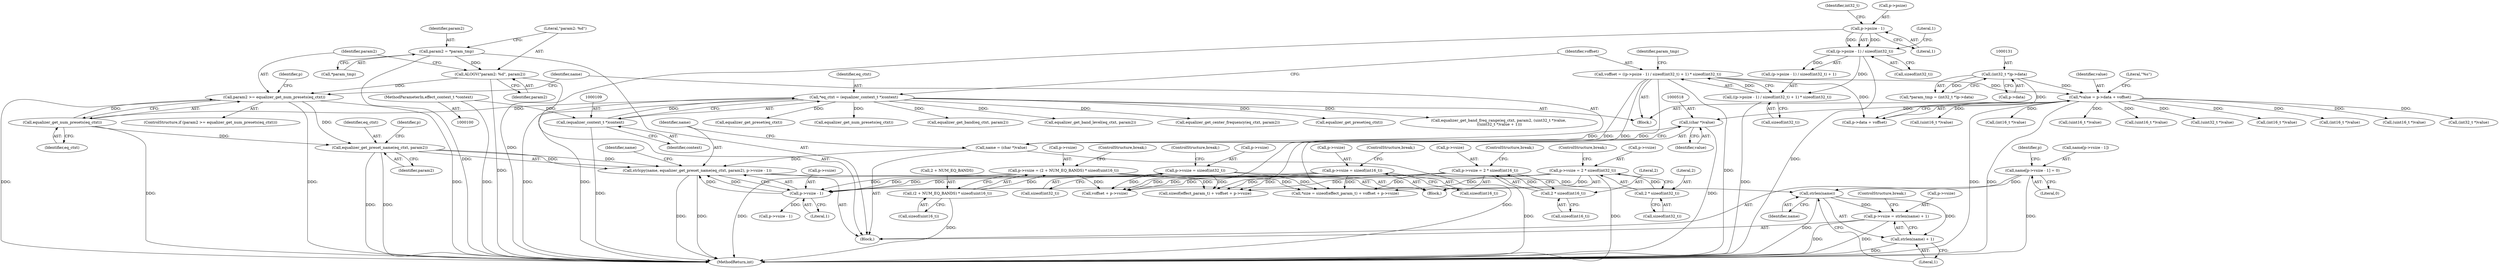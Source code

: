 digraph "0_Android_d72ea85c78a1a68bf99fd5804ad9784b4102fe57@API" {
"1000544" [label="(Call,strlen(name))"];
"1000530" [label="(Call,name[p->vsize - 1] = 0)"];
"1000520" [label="(Call,strlcpy(name, equalizer_get_preset_name(eq_ctxt, param2), p->vsize - 1))"];
"1000515" [label="(Call,name = (char *)value)"];
"1000517" [label="(Call,(char *)value)"];
"1000144" [label="(Call,*value = p->data + voffset)"];
"1000130" [label="(Call,(int32_t *)p->data)"];
"1000112" [label="(Call,voffset = ((p->psize - 1) / sizeof(int32_t) + 1) * sizeof(int32_t))"];
"1000114" [label="(Call,((p->psize - 1) / sizeof(int32_t) + 1) * sizeof(int32_t))"];
"1000116" [label="(Call,(p->psize - 1) / sizeof(int32_t))"];
"1000117" [label="(Call,p->psize - 1)"];
"1000522" [label="(Call,equalizer_get_preset_name(eq_ctxt, param2))"];
"1000505" [label="(Call,equalizer_get_num_presets(eq_ctxt))"];
"1000106" [label="(Call,*eq_ctxt = (equalizer_context_t *)context)"];
"1000108" [label="(Call,(equalizer_context_t *)context)"];
"1000101" [label="(MethodParameterIn,effect_context_t *context)"];
"1000503" [label="(Call,param2 >= equalizer_get_num_presets(eq_ctxt))"];
"1000499" [label="(Call,ALOGV(\"param2: %d\", param2))"];
"1000495" [label="(Call,param2 = *param_tmp)"];
"1000525" [label="(Call,p->vsize - 1)"];
"1000181" [label="(Call,p->vsize = sizeof(int16_t))"];
"1000229" [label="(Call,p->vsize = 2 * sizeof(int32_t))"];
"1000233" [label="(Call,2 * sizeof(int32_t))"];
"1000204" [label="(Call,p->vsize = 2 * sizeof(int16_t))"];
"1000208" [label="(Call,2 * sizeof(int16_t))"];
"1000252" [label="(Call,p->vsize = sizeof(int32_t))"];
"1000279" [label="(Call,p->vsize = (2 + NUM_EQ_BANDS) * sizeof(uint16_t))"];
"1000283" [label="(Call,(2 + NUM_EQ_BANDS) * sizeof(uint16_t))"];
"1000539" [label="(Call,p->vsize = strlen(name) + 1)"];
"1000543" [label="(Call,strlen(name) + 1)"];
"1000538" [label="(Literal,0)"];
"1000116" [label="(Call,(p->psize - 1) / sizeof(int32_t))"];
"1000483" [label="(Call,(uint16_t *)value)"];
"1000303" [label="(Call,voffset + p->vsize)"];
"1000544" [label="(Call,strlen(name))"];
"1000532" [label="(Identifier,name)"];
"1000205" [label="(Call,p->vsize)"];
"1000454" [label="(Call,(uint16_t *)value)"];
"1000519" [label="(Identifier,value)"];
"1000125" [label="(Call,sizeof(int32_t))"];
"1000235" [label="(Call,sizeof(int32_t))"];
"1000520" [label="(Call,strlcpy(name, equalizer_get_preset_name(eq_ctxt, param2), p->vsize - 1))"];
"1000506" [label="(Identifier,eq_ctxt)"];
"1000110" [label="(Identifier,context)"];
"1000300" [label="(Call,sizeof(effect_param_t) + voffset + p->vsize)"];
"1000432" [label="(Call,equalizer_get_band_freq_range(eq_ctxt, param2, (uint32_t *)value,\n ((uint32_t *)value + 1)))"];
"1000208" [label="(Call,2 * sizeof(int16_t))"];
"1000529" [label="(Literal,1)"];
"1000128" [label="(Call,*param_tmp = (int32_t *)p->data)"];
"1000539" [label="(Call,p->vsize = strlen(name) + 1)"];
"1000287" [label="(Call,sizeof(uint16_t))"];
"1000516" [label="(Identifier,name)"];
"1000435" [label="(Call,(uint32_t *)value)"];
"1000256" [label="(Call,sizeof(int32_t))"];
"1000230" [label="(Call,p->vsize)"];
"1000606" [label="(MethodReturn,int)"];
"1000565" [label="(Call,equalizer_get_preset(eq_ctxt))"];
"1000280" [label="(Call,p->vsize)"];
"1000521" [label="(Identifier,name)"];
"1000132" [label="(Call,p->data)"];
"1000374" [label="(Call,(int16_t *)value)"];
"1000500" [label="(Literal,\"param2: %d\")"];
"1000547" [label="(ControlStructure,break;)"];
"1000258" [label="(ControlStructure,break;)"];
"1000488" [label="(Call,equalizer_get_num_presets(eq_ctxt))"];
"1000121" [label="(Literal,1)"];
"1000526" [label="(Call,p->vsize)"];
"1000459" [label="(Call,equalizer_get_band(eq_ctxt, param2))"];
"1000101" [label="(MethodParameterIn,effect_context_t *context)"];
"1000318" [label="(Block,)"];
"1000113" [label="(Identifier,voffset)"];
"1000289" [label="(ControlStructure,break;)"];
"1000181" [label="(Call,p->vsize = sizeof(int16_t))"];
"1000185" [label="(Call,sizeof(int16_t))"];
"1000117" [label="(Call,p->psize - 1)"];
"1000162" [label="(Block,)"];
"1000108" [label="(Call,(equalizer_context_t *)context)"];
"1000204" [label="(Call,p->vsize = 2 * sizeof(int16_t))"];
"1000497" [label="(Call,*param_tmp)"];
"1000504" [label="(Identifier,param2)"];
"1000104" [label="(Block,)"];
"1000545" [label="(Identifier,name)"];
"1000533" [label="(Call,p->vsize - 1)"];
"1000523" [label="(Identifier,eq_ctxt)"];
"1000543" [label="(Call,strlen(name) + 1)"];
"1000284" [label="(Call,2 + NUM_EQ_BANDS)"];
"1000515" [label="(Call,name = (char *)value)"];
"1000546" [label="(Literal,1)"];
"1000233" [label="(Call,2 * sizeof(int32_t))"];
"1000112" [label="(Call,voffset = ((p->psize - 1) / sizeof(int32_t) + 1) * sizeof(int32_t))"];
"1000499" [label="(Call,ALOGV(\"param2: %d\", param2))"];
"1000510" [label="(Identifier,p)"];
"1000530" [label="(Call,name[p->vsize - 1] = 0)"];
"1000495" [label="(Call,param2 = *param_tmp)"];
"1000144" [label="(Call,*value = p->data + voffset)"];
"1000129" [label="(Identifier,param_tmp)"];
"1000540" [label="(Call,p->vsize)"];
"1000114" [label="(Call,((p->psize - 1) / sizeof(int32_t) + 1) * sizeof(int32_t))"];
"1000124" [label="(Literal,1)"];
"1000379" [label="(Call,equalizer_get_band_level(eq_ctxt, param2))"];
"1000496" [label="(Identifier,param2)"];
"1000115" [label="(Call,(p->psize - 1) / sizeof(int32_t) + 1)"];
"1000556" [label="(Call,(int16_t *)value)"];
"1000522" [label="(Call,equalizer_get_preset_name(eq_ctxt, param2))"];
"1000408" [label="(Call,equalizer_get_center_frequency(eq_ctxt, param2))"];
"1000283" [label="(Call,(2 + NUM_EQ_BANDS) * sizeof(uint16_t))"];
"1000210" [label="(Call,sizeof(int16_t))"];
"1000469" [label="(Call,(uint16_t *)value)"];
"1000541" [label="(Identifier,p)"];
"1000122" [label="(Call,sizeof(int32_t))"];
"1000253" [label="(Call,p->vsize)"];
"1000525" [label="(Call,p->vsize - 1)"];
"1000145" [label="(Identifier,value)"];
"1000474" [label="(Call,equalizer_get_preset(eq_ctxt))"];
"1000153" [label="(Literal,\"%s\")"];
"1000209" [label="(Literal,2)"];
"1000505" [label="(Call,equalizer_get_num_presets(eq_ctxt))"];
"1000531" [label="(Call,name[p->vsize - 1])"];
"1000123" [label="(Identifier,int32_t)"];
"1000234" [label="(Literal,2)"];
"1000107" [label="(Identifier,eq_ctxt)"];
"1000501" [label="(Identifier,param2)"];
"1000252" [label="(Call,p->vsize = sizeof(int32_t))"];
"1000187" [label="(ControlStructure,break;)"];
"1000212" [label="(ControlStructure,break;)"];
"1000524" [label="(Identifier,param2)"];
"1000503" [label="(Call,param2 >= equalizer_get_num_presets(eq_ctxt))"];
"1000229" [label="(Call,p->vsize = 2 * sizeof(int32_t))"];
"1000237" [label="(ControlStructure,break;)"];
"1000118" [label="(Call,p->psize)"];
"1000502" [label="(ControlStructure,if (param2 >= equalizer_get_num_presets(eq_ctxt)))"];
"1000517" [label="(Call,(char *)value)"];
"1000405" [label="(Call,(int32_t *)value)"];
"1000182" [label="(Call,p->vsize)"];
"1000325" [label="(Call,(uint16_t *)value)"];
"1000527" [label="(Identifier,p)"];
"1000106" [label="(Call,*eq_ctxt = (equalizer_context_t *)context)"];
"1000279" [label="(Call,p->vsize = (2 + NUM_EQ_BANDS) * sizeof(uint16_t))"];
"1000297" [label="(Call,*size = sizeof(effect_param_t) + voffset + p->vsize)"];
"1000130" [label="(Call,(int32_t *)p->data)"];
"1000338" [label="(Call,(int16_t *)value)"];
"1000146" [label="(Call,p->data + voffset)"];
"1000544" -> "1000543"  [label="AST: "];
"1000544" -> "1000545"  [label="CFG: "];
"1000545" -> "1000544"  [label="AST: "];
"1000546" -> "1000544"  [label="CFG: "];
"1000544" -> "1000606"  [label="DDG: "];
"1000544" -> "1000539"  [label="DDG: "];
"1000544" -> "1000543"  [label="DDG: "];
"1000530" -> "1000544"  [label="DDG: "];
"1000520" -> "1000544"  [label="DDG: "];
"1000530" -> "1000318"  [label="AST: "];
"1000530" -> "1000538"  [label="CFG: "];
"1000531" -> "1000530"  [label="AST: "];
"1000538" -> "1000530"  [label="AST: "];
"1000541" -> "1000530"  [label="CFG: "];
"1000530" -> "1000606"  [label="DDG: "];
"1000520" -> "1000318"  [label="AST: "];
"1000520" -> "1000525"  [label="CFG: "];
"1000521" -> "1000520"  [label="AST: "];
"1000522" -> "1000520"  [label="AST: "];
"1000525" -> "1000520"  [label="AST: "];
"1000532" -> "1000520"  [label="CFG: "];
"1000520" -> "1000606"  [label="DDG: "];
"1000520" -> "1000606"  [label="DDG: "];
"1000515" -> "1000520"  [label="DDG: "];
"1000522" -> "1000520"  [label="DDG: "];
"1000522" -> "1000520"  [label="DDG: "];
"1000525" -> "1000520"  [label="DDG: "];
"1000525" -> "1000520"  [label="DDG: "];
"1000515" -> "1000318"  [label="AST: "];
"1000515" -> "1000517"  [label="CFG: "];
"1000516" -> "1000515"  [label="AST: "];
"1000517" -> "1000515"  [label="AST: "];
"1000521" -> "1000515"  [label="CFG: "];
"1000515" -> "1000606"  [label="DDG: "];
"1000517" -> "1000515"  [label="DDG: "];
"1000517" -> "1000519"  [label="CFG: "];
"1000518" -> "1000517"  [label="AST: "];
"1000519" -> "1000517"  [label="AST: "];
"1000517" -> "1000606"  [label="DDG: "];
"1000144" -> "1000517"  [label="DDG: "];
"1000144" -> "1000104"  [label="AST: "];
"1000144" -> "1000146"  [label="CFG: "];
"1000145" -> "1000144"  [label="AST: "];
"1000146" -> "1000144"  [label="AST: "];
"1000153" -> "1000144"  [label="CFG: "];
"1000144" -> "1000606"  [label="DDG: "];
"1000144" -> "1000606"  [label="DDG: "];
"1000130" -> "1000144"  [label="DDG: "];
"1000112" -> "1000144"  [label="DDG: "];
"1000144" -> "1000325"  [label="DDG: "];
"1000144" -> "1000338"  [label="DDG: "];
"1000144" -> "1000374"  [label="DDG: "];
"1000144" -> "1000405"  [label="DDG: "];
"1000144" -> "1000435"  [label="DDG: "];
"1000144" -> "1000454"  [label="DDG: "];
"1000144" -> "1000469"  [label="DDG: "];
"1000144" -> "1000483"  [label="DDG: "];
"1000144" -> "1000556"  [label="DDG: "];
"1000130" -> "1000128"  [label="AST: "];
"1000130" -> "1000132"  [label="CFG: "];
"1000131" -> "1000130"  [label="AST: "];
"1000132" -> "1000130"  [label="AST: "];
"1000128" -> "1000130"  [label="CFG: "];
"1000130" -> "1000128"  [label="DDG: "];
"1000130" -> "1000146"  [label="DDG: "];
"1000112" -> "1000104"  [label="AST: "];
"1000112" -> "1000114"  [label="CFG: "];
"1000113" -> "1000112"  [label="AST: "];
"1000114" -> "1000112"  [label="AST: "];
"1000129" -> "1000112"  [label="CFG: "];
"1000112" -> "1000606"  [label="DDG: "];
"1000114" -> "1000112"  [label="DDG: "];
"1000112" -> "1000146"  [label="DDG: "];
"1000112" -> "1000297"  [label="DDG: "];
"1000112" -> "1000300"  [label="DDG: "];
"1000112" -> "1000303"  [label="DDG: "];
"1000114" -> "1000125"  [label="CFG: "];
"1000115" -> "1000114"  [label="AST: "];
"1000125" -> "1000114"  [label="AST: "];
"1000114" -> "1000606"  [label="DDG: "];
"1000116" -> "1000114"  [label="DDG: "];
"1000116" -> "1000115"  [label="AST: "];
"1000116" -> "1000122"  [label="CFG: "];
"1000117" -> "1000116"  [label="AST: "];
"1000122" -> "1000116"  [label="AST: "];
"1000124" -> "1000116"  [label="CFG: "];
"1000116" -> "1000606"  [label="DDG: "];
"1000116" -> "1000115"  [label="DDG: "];
"1000117" -> "1000116"  [label="DDG: "];
"1000117" -> "1000116"  [label="DDG: "];
"1000117" -> "1000121"  [label="CFG: "];
"1000118" -> "1000117"  [label="AST: "];
"1000121" -> "1000117"  [label="AST: "];
"1000123" -> "1000117"  [label="CFG: "];
"1000117" -> "1000606"  [label="DDG: "];
"1000522" -> "1000524"  [label="CFG: "];
"1000523" -> "1000522"  [label="AST: "];
"1000524" -> "1000522"  [label="AST: "];
"1000527" -> "1000522"  [label="CFG: "];
"1000522" -> "1000606"  [label="DDG: "];
"1000522" -> "1000606"  [label="DDG: "];
"1000505" -> "1000522"  [label="DDG: "];
"1000503" -> "1000522"  [label="DDG: "];
"1000505" -> "1000503"  [label="AST: "];
"1000505" -> "1000506"  [label="CFG: "];
"1000506" -> "1000505"  [label="AST: "];
"1000503" -> "1000505"  [label="CFG: "];
"1000505" -> "1000606"  [label="DDG: "];
"1000505" -> "1000503"  [label="DDG: "];
"1000106" -> "1000505"  [label="DDG: "];
"1000106" -> "1000104"  [label="AST: "];
"1000106" -> "1000108"  [label="CFG: "];
"1000107" -> "1000106"  [label="AST: "];
"1000108" -> "1000106"  [label="AST: "];
"1000113" -> "1000106"  [label="CFG: "];
"1000106" -> "1000606"  [label="DDG: "];
"1000106" -> "1000606"  [label="DDG: "];
"1000108" -> "1000106"  [label="DDG: "];
"1000106" -> "1000379"  [label="DDG: "];
"1000106" -> "1000408"  [label="DDG: "];
"1000106" -> "1000432"  [label="DDG: "];
"1000106" -> "1000459"  [label="DDG: "];
"1000106" -> "1000474"  [label="DDG: "];
"1000106" -> "1000488"  [label="DDG: "];
"1000106" -> "1000565"  [label="DDG: "];
"1000108" -> "1000110"  [label="CFG: "];
"1000109" -> "1000108"  [label="AST: "];
"1000110" -> "1000108"  [label="AST: "];
"1000108" -> "1000606"  [label="DDG: "];
"1000101" -> "1000108"  [label="DDG: "];
"1000101" -> "1000100"  [label="AST: "];
"1000101" -> "1000606"  [label="DDG: "];
"1000503" -> "1000502"  [label="AST: "];
"1000504" -> "1000503"  [label="AST: "];
"1000510" -> "1000503"  [label="CFG: "];
"1000516" -> "1000503"  [label="CFG: "];
"1000503" -> "1000606"  [label="DDG: "];
"1000503" -> "1000606"  [label="DDG: "];
"1000503" -> "1000606"  [label="DDG: "];
"1000499" -> "1000503"  [label="DDG: "];
"1000499" -> "1000318"  [label="AST: "];
"1000499" -> "1000501"  [label="CFG: "];
"1000500" -> "1000499"  [label="AST: "];
"1000501" -> "1000499"  [label="AST: "];
"1000504" -> "1000499"  [label="CFG: "];
"1000499" -> "1000606"  [label="DDG: "];
"1000495" -> "1000499"  [label="DDG: "];
"1000495" -> "1000318"  [label="AST: "];
"1000495" -> "1000497"  [label="CFG: "];
"1000496" -> "1000495"  [label="AST: "];
"1000497" -> "1000495"  [label="AST: "];
"1000500" -> "1000495"  [label="CFG: "];
"1000495" -> "1000606"  [label="DDG: "];
"1000525" -> "1000529"  [label="CFG: "];
"1000526" -> "1000525"  [label="AST: "];
"1000529" -> "1000525"  [label="AST: "];
"1000181" -> "1000525"  [label="DDG: "];
"1000229" -> "1000525"  [label="DDG: "];
"1000204" -> "1000525"  [label="DDG: "];
"1000252" -> "1000525"  [label="DDG: "];
"1000279" -> "1000525"  [label="DDG: "];
"1000525" -> "1000533"  [label="DDG: "];
"1000181" -> "1000162"  [label="AST: "];
"1000181" -> "1000185"  [label="CFG: "];
"1000182" -> "1000181"  [label="AST: "];
"1000185" -> "1000181"  [label="AST: "];
"1000187" -> "1000181"  [label="CFG: "];
"1000181" -> "1000297"  [label="DDG: "];
"1000181" -> "1000300"  [label="DDG: "];
"1000181" -> "1000303"  [label="DDG: "];
"1000229" -> "1000162"  [label="AST: "];
"1000229" -> "1000233"  [label="CFG: "];
"1000230" -> "1000229"  [label="AST: "];
"1000233" -> "1000229"  [label="AST: "];
"1000237" -> "1000229"  [label="CFG: "];
"1000229" -> "1000606"  [label="DDG: "];
"1000233" -> "1000229"  [label="DDG: "];
"1000229" -> "1000297"  [label="DDG: "];
"1000229" -> "1000300"  [label="DDG: "];
"1000229" -> "1000303"  [label="DDG: "];
"1000233" -> "1000235"  [label="CFG: "];
"1000234" -> "1000233"  [label="AST: "];
"1000235" -> "1000233"  [label="AST: "];
"1000204" -> "1000162"  [label="AST: "];
"1000204" -> "1000208"  [label="CFG: "];
"1000205" -> "1000204"  [label="AST: "];
"1000208" -> "1000204"  [label="AST: "];
"1000212" -> "1000204"  [label="CFG: "];
"1000204" -> "1000606"  [label="DDG: "];
"1000208" -> "1000204"  [label="DDG: "];
"1000204" -> "1000297"  [label="DDG: "];
"1000204" -> "1000300"  [label="DDG: "];
"1000204" -> "1000303"  [label="DDG: "];
"1000208" -> "1000210"  [label="CFG: "];
"1000209" -> "1000208"  [label="AST: "];
"1000210" -> "1000208"  [label="AST: "];
"1000252" -> "1000162"  [label="AST: "];
"1000252" -> "1000256"  [label="CFG: "];
"1000253" -> "1000252"  [label="AST: "];
"1000256" -> "1000252"  [label="AST: "];
"1000258" -> "1000252"  [label="CFG: "];
"1000252" -> "1000297"  [label="DDG: "];
"1000252" -> "1000300"  [label="DDG: "];
"1000252" -> "1000303"  [label="DDG: "];
"1000279" -> "1000162"  [label="AST: "];
"1000279" -> "1000283"  [label="CFG: "];
"1000280" -> "1000279"  [label="AST: "];
"1000283" -> "1000279"  [label="AST: "];
"1000289" -> "1000279"  [label="CFG: "];
"1000279" -> "1000606"  [label="DDG: "];
"1000283" -> "1000279"  [label="DDG: "];
"1000279" -> "1000297"  [label="DDG: "];
"1000279" -> "1000300"  [label="DDG: "];
"1000279" -> "1000303"  [label="DDG: "];
"1000283" -> "1000287"  [label="CFG: "];
"1000284" -> "1000283"  [label="AST: "];
"1000287" -> "1000283"  [label="AST: "];
"1000283" -> "1000606"  [label="DDG: "];
"1000539" -> "1000318"  [label="AST: "];
"1000539" -> "1000543"  [label="CFG: "];
"1000540" -> "1000539"  [label="AST: "];
"1000543" -> "1000539"  [label="AST: "];
"1000547" -> "1000539"  [label="CFG: "];
"1000539" -> "1000606"  [label="DDG: "];
"1000539" -> "1000606"  [label="DDG: "];
"1000543" -> "1000546"  [label="CFG: "];
"1000546" -> "1000543"  [label="AST: "];
"1000543" -> "1000606"  [label="DDG: "];
}
